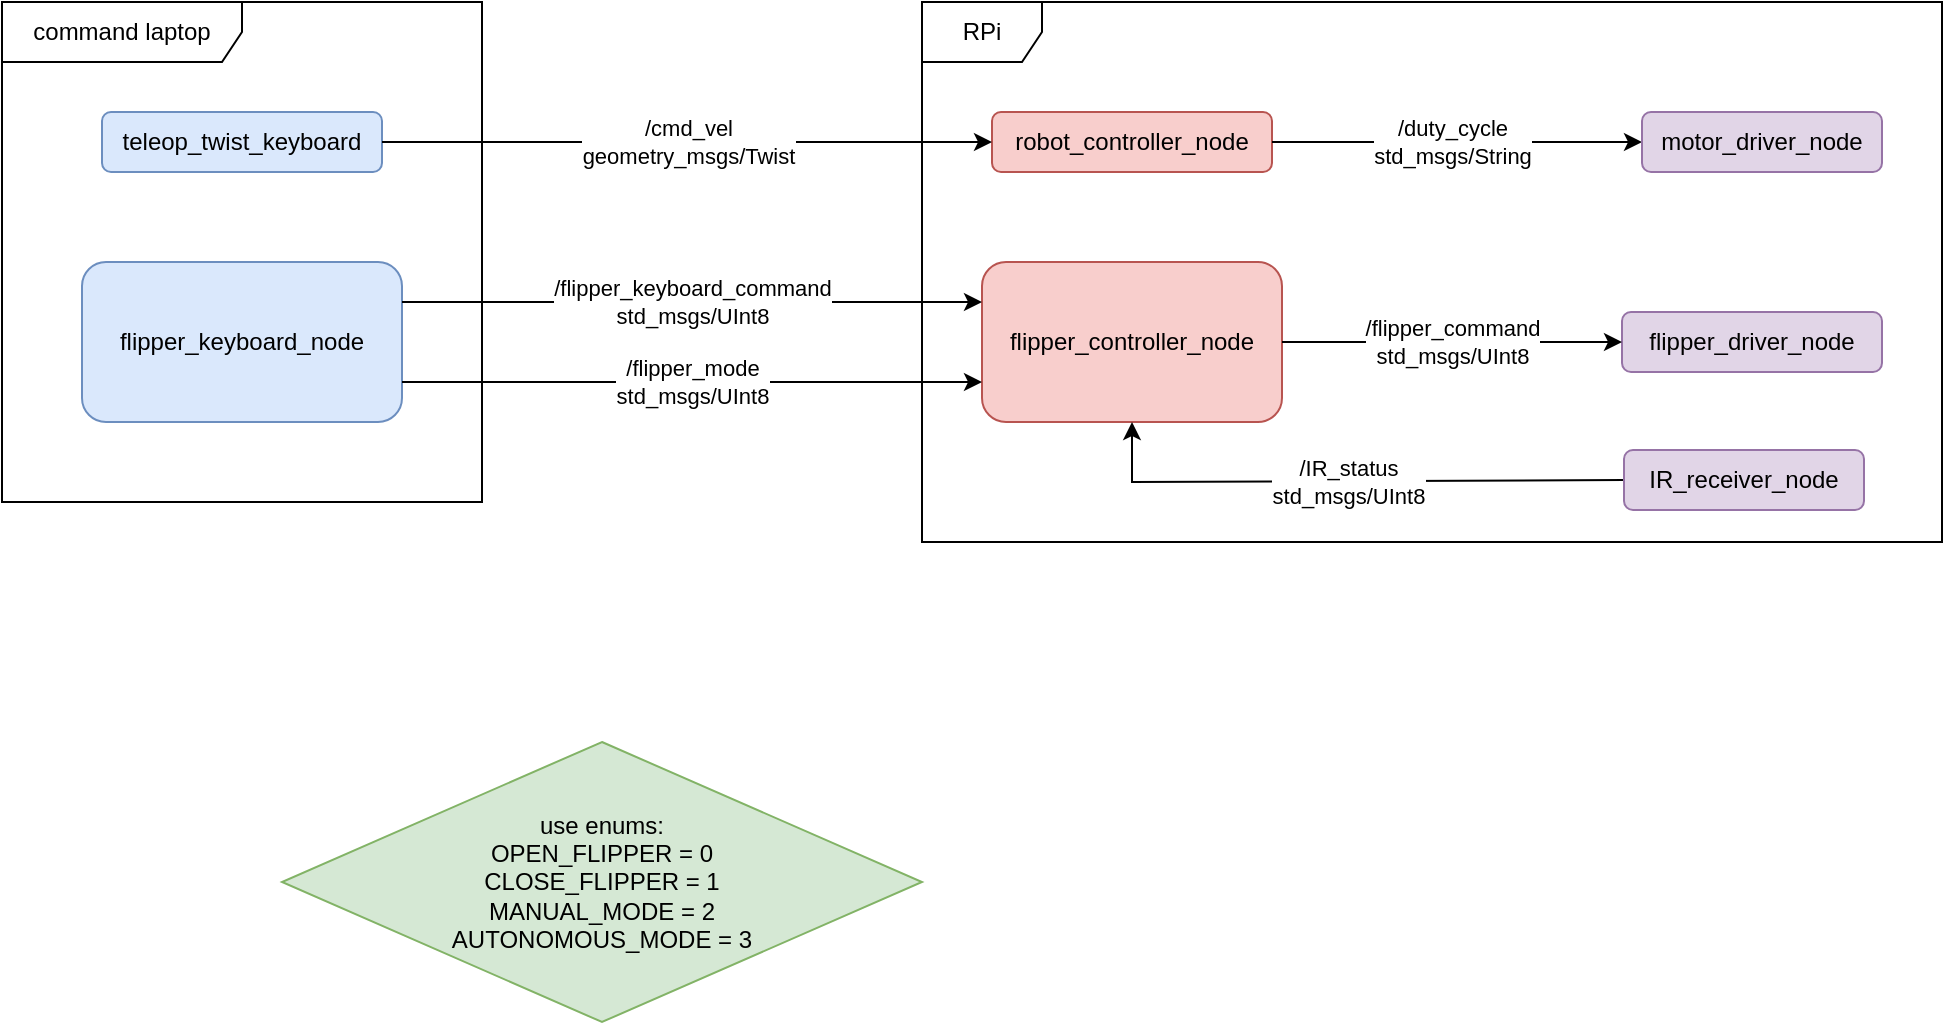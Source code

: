 <mxfile version="24.1.0" type="device">
  <diagram name="Page-1" id="wRa7nE40LtsUSWH7oz2Q">
    <mxGraphModel dx="1034" dy="565" grid="1" gridSize="10" guides="1" tooltips="1" connect="1" arrows="1" fold="1" page="1" pageScale="1" pageWidth="850" pageHeight="1100" math="0" shadow="0">
      <root>
        <mxCell id="0" />
        <mxCell id="1" parent="0" />
        <mxCell id="VLCk3PX00tIKe8Ib5w_5-1" value="teleop_twist_keyboard" style="rounded=1;whiteSpace=wrap;html=1;fillColor=#dae8fc;strokeColor=#6c8ebf;" parent="1" vertex="1">
          <mxGeometry x="50" y="215" width="140" height="30" as="geometry" />
        </mxCell>
        <mxCell id="VLCk3PX00tIKe8Ib5w_5-2" value="robot_controller_node" style="rounded=1;whiteSpace=wrap;html=1;fillColor=#f8cecc;strokeColor=#b85450;" parent="1" vertex="1">
          <mxGeometry x="495" y="215" width="140" height="30" as="geometry" />
        </mxCell>
        <mxCell id="VLCk3PX00tIKe8Ib5w_5-3" value="" style="endArrow=classic;html=1;rounded=0;exitX=1;exitY=0.5;exitDx=0;exitDy=0;entryX=0;entryY=0.5;entryDx=0;entryDy=0;" parent="1" source="VLCk3PX00tIKe8Ib5w_5-1" target="VLCk3PX00tIKe8Ib5w_5-2" edge="1">
          <mxGeometry relative="1" as="geometry">
            <mxPoint x="280" y="229.5" as="sourcePoint" />
            <mxPoint x="380" y="229.5" as="targetPoint" />
          </mxGeometry>
        </mxCell>
        <mxCell id="VLCk3PX00tIKe8Ib5w_5-4" value="/cmd_vel&lt;br&gt;geometry_msgs/Twist" style="edgeLabel;resizable=0;html=1;align=center;verticalAlign=middle;" parent="VLCk3PX00tIKe8Ib5w_5-3" connectable="0" vertex="1">
          <mxGeometry relative="1" as="geometry" />
        </mxCell>
        <mxCell id="VLCk3PX00tIKe8Ib5w_5-5" value="" style="endArrow=classic;html=1;rounded=0;exitX=1;exitY=0.5;exitDx=0;exitDy=0;" parent="1" source="VLCk3PX00tIKe8Ib5w_5-2" target="VLCk3PX00tIKe8Ib5w_5-7" edge="1">
          <mxGeometry relative="1" as="geometry">
            <mxPoint x="520" y="230" as="sourcePoint" />
            <mxPoint x="470" y="240" as="targetPoint" />
          </mxGeometry>
        </mxCell>
        <mxCell id="VLCk3PX00tIKe8Ib5w_5-6" value="&lt;div&gt;/duty_cycle&lt;/div&gt;&lt;div&gt;std_msgs/String&lt;br&gt;&lt;/div&gt;" style="edgeLabel;resizable=0;html=1;align=center;verticalAlign=middle;" parent="VLCk3PX00tIKe8Ib5w_5-5" connectable="0" vertex="1">
          <mxGeometry relative="1" as="geometry">
            <mxPoint x="-3" as="offset" />
          </mxGeometry>
        </mxCell>
        <mxCell id="VLCk3PX00tIKe8Ib5w_5-7" value="motor_driver_node" style="rounded=1;whiteSpace=wrap;html=1;fillColor=#e1d5e7;strokeColor=#9673a6;" parent="1" vertex="1">
          <mxGeometry x="820" y="215" width="120" height="30" as="geometry" />
        </mxCell>
        <mxCell id="IHQPnhAprt_sBTRfJRE9-3" value="command laptop" style="shape=umlFrame;whiteSpace=wrap;html=1;pointerEvents=0;width=120;height=30;" parent="1" vertex="1">
          <mxGeometry y="160" width="240" height="250" as="geometry" />
        </mxCell>
        <mxCell id="IHQPnhAprt_sBTRfJRE9-4" value="RPi" style="shape=umlFrame;whiteSpace=wrap;html=1;pointerEvents=0;" parent="1" vertex="1">
          <mxGeometry x="460" y="160" width="510" height="270" as="geometry" />
        </mxCell>
        <mxCell id="EZgEbDelP1gbQMjjr06G-3" value="flipper_controller_node" style="rounded=1;whiteSpace=wrap;html=1;fillColor=#f8cecc;strokeColor=#b85450;" parent="1" vertex="1">
          <mxGeometry x="490" y="290" width="150" height="80" as="geometry" />
        </mxCell>
        <mxCell id="EZgEbDelP1gbQMjjr06G-4" value="flipper_keyboard_node" style="rounded=1;html=1;fillColor=#dae8fc;strokeColor=#6c8ebf;verticalAlign=middle;whiteSpace=wrap;" parent="1" vertex="1">
          <mxGeometry x="40" y="290" width="160" height="80" as="geometry" />
        </mxCell>
        <mxCell id="EZgEbDelP1gbQMjjr06G-5" value="" style="endArrow=classic;html=1;rounded=0;exitX=1;exitY=0.25;exitDx=0;exitDy=0;entryX=0;entryY=0.25;entryDx=0;entryDy=0;" parent="1" source="EZgEbDelP1gbQMjjr06G-4" target="EZgEbDelP1gbQMjjr06G-3" edge="1">
          <mxGeometry relative="1" as="geometry">
            <mxPoint x="200" y="240" as="sourcePoint" />
            <mxPoint x="505" y="240" as="targetPoint" />
          </mxGeometry>
        </mxCell>
        <mxCell id="EZgEbDelP1gbQMjjr06G-6" value="/flipper_keyboard_command&lt;br&gt;std_msgs/UInt8" style="edgeLabel;resizable=0;html=1;align=center;verticalAlign=middle;" parent="EZgEbDelP1gbQMjjr06G-5" connectable="0" vertex="1">
          <mxGeometry relative="1" as="geometry" />
        </mxCell>
        <mxCell id="EZgEbDelP1gbQMjjr06G-7" value="flipper_driver_node" style="rounded=1;whiteSpace=wrap;html=1;fillColor=#e1d5e7;strokeColor=#9673a6;" parent="1" vertex="1">
          <mxGeometry x="810" y="315" width="130" height="30" as="geometry" />
        </mxCell>
        <mxCell id="EZgEbDelP1gbQMjjr06G-8" value="" style="endArrow=classic;html=1;rounded=0;exitX=1;exitY=0.5;exitDx=0;exitDy=0;entryX=0;entryY=0.5;entryDx=0;entryDy=0;" parent="1" source="EZgEbDelP1gbQMjjr06G-3" target="EZgEbDelP1gbQMjjr06G-7" edge="1">
          <mxGeometry relative="1" as="geometry">
            <mxPoint x="370" y="410" as="sourcePoint" />
            <mxPoint x="660" y="410" as="targetPoint" />
          </mxGeometry>
        </mxCell>
        <mxCell id="EZgEbDelP1gbQMjjr06G-9" value="/flipper_command&lt;br&gt;std_msgs/UInt8" style="edgeLabel;resizable=0;html=1;align=center;verticalAlign=middle;" parent="EZgEbDelP1gbQMjjr06G-8" connectable="0" vertex="1">
          <mxGeometry relative="1" as="geometry" />
        </mxCell>
        <mxCell id="f0i_HryZKQSi0Hp0Mjy3-2" value="use enums:&lt;div&gt;OPEN_FLIPPER = 0&lt;/div&gt;&lt;div&gt;CLOSE_FLIPPER = 1&lt;/div&gt;&lt;div&gt;MANUAL_MODE = 2&lt;/div&gt;&lt;div&gt;AUTONOMOUS_MODE = 3&lt;/div&gt;" style="rhombus;whiteSpace=wrap;html=1;fillColor=#d5e8d4;strokeColor=#82b366;" vertex="1" parent="1">
          <mxGeometry x="140" y="530" width="320" height="140" as="geometry" />
        </mxCell>
        <mxCell id="f0i_HryZKQSi0Hp0Mjy3-4" value="" style="endArrow=classic;html=1;rounded=0;entryX=0;entryY=0.75;entryDx=0;entryDy=0;exitX=1;exitY=0.75;exitDx=0;exitDy=0;" edge="1" parent="1" source="EZgEbDelP1gbQMjjr06G-4" target="EZgEbDelP1gbQMjjr06G-3">
          <mxGeometry relative="1" as="geometry">
            <mxPoint x="210" y="315" as="sourcePoint" />
            <mxPoint x="500" y="315" as="targetPoint" />
          </mxGeometry>
        </mxCell>
        <mxCell id="f0i_HryZKQSi0Hp0Mjy3-5" value="/flipper_mode&lt;br&gt;std_msgs/UInt8" style="edgeLabel;resizable=0;html=1;align=center;verticalAlign=middle;" connectable="0" vertex="1" parent="f0i_HryZKQSi0Hp0Mjy3-4">
          <mxGeometry relative="1" as="geometry" />
        </mxCell>
        <mxCell id="f0i_HryZKQSi0Hp0Mjy3-6" value="" style="endArrow=classic;html=1;rounded=0;exitX=0;exitY=0.5;exitDx=0;exitDy=0;entryX=0.5;entryY=1;entryDx=0;entryDy=0;" edge="1" parent="1" source="f0i_HryZKQSi0Hp0Mjy3-9" target="EZgEbDelP1gbQMjjr06G-3">
          <mxGeometry relative="1" as="geometry">
            <mxPoint x="620" y="460" as="sourcePoint" />
            <mxPoint x="770" y="460" as="targetPoint" />
            <Array as="points">
              <mxPoint x="565" y="400" />
            </Array>
          </mxGeometry>
        </mxCell>
        <mxCell id="f0i_HryZKQSi0Hp0Mjy3-7" value="/IR_status&lt;br&gt;std_msgs/UInt8" style="edgeLabel;resizable=0;html=1;align=center;verticalAlign=middle;" connectable="0" vertex="1" parent="f0i_HryZKQSi0Hp0Mjy3-6">
          <mxGeometry relative="1" as="geometry" />
        </mxCell>
        <mxCell id="f0i_HryZKQSi0Hp0Mjy3-9" value="IR_receiver_node" style="rounded=1;whiteSpace=wrap;html=1;fillColor=#e1d5e7;strokeColor=#9673a6;" vertex="1" parent="1">
          <mxGeometry x="811" y="384" width="120" height="30" as="geometry" />
        </mxCell>
      </root>
    </mxGraphModel>
  </diagram>
</mxfile>
